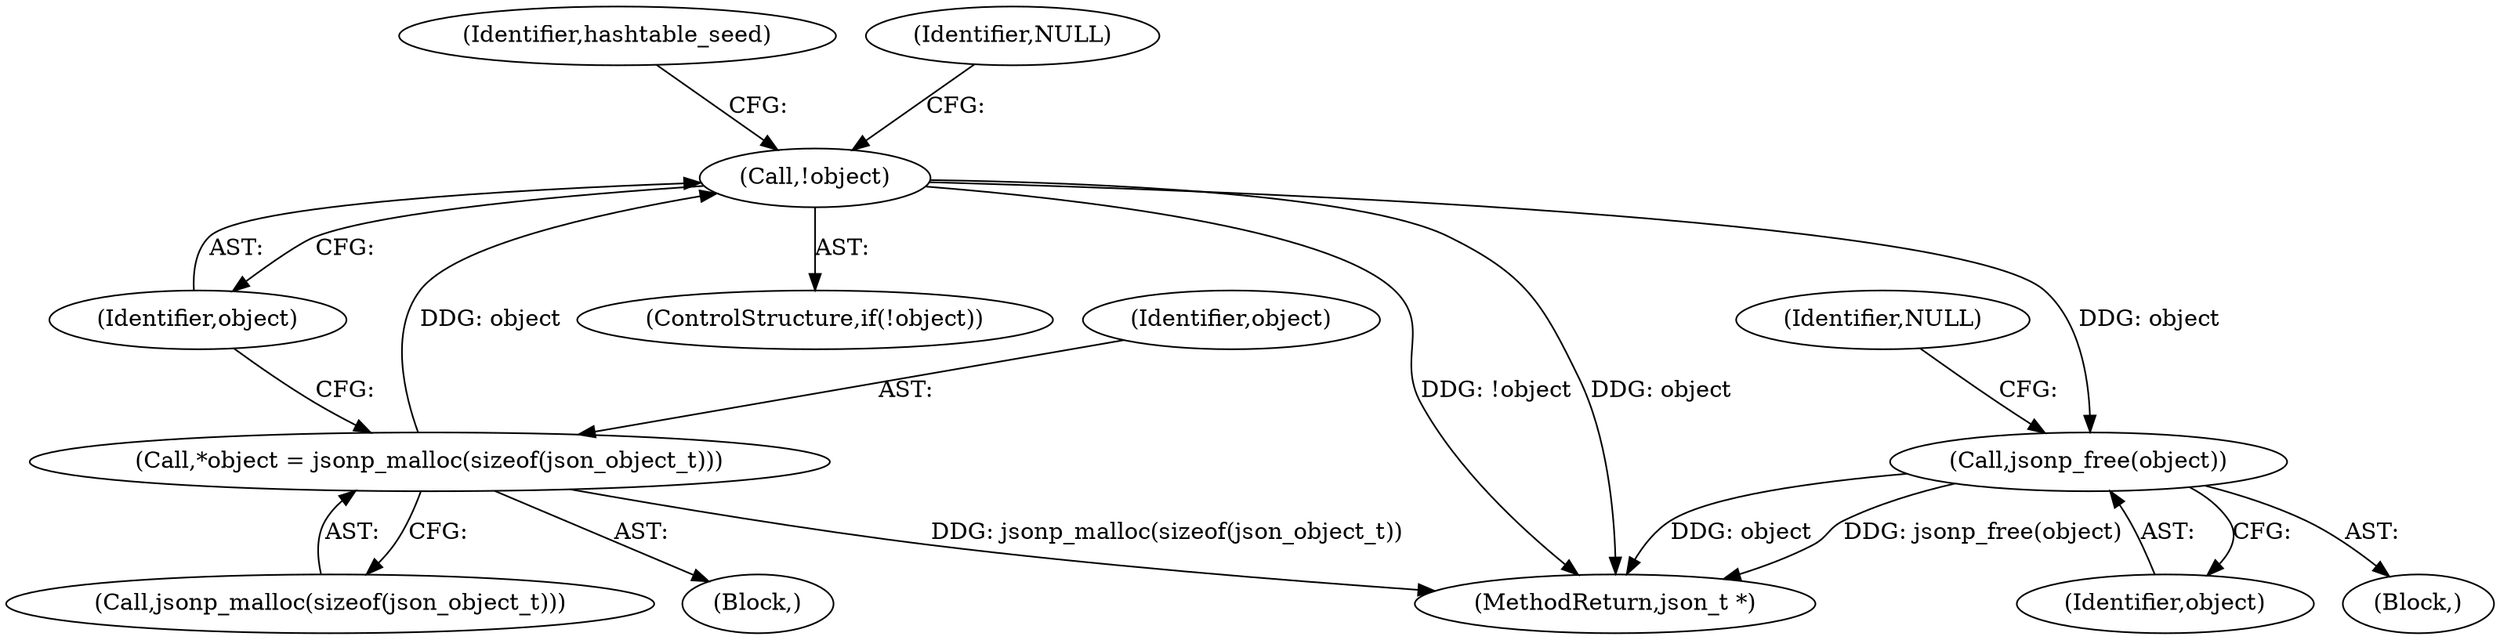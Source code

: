 digraph "0_jansson_8f80c2d83808150724d31793e6ade92749b1faa4_8@API" {
"1000134" [label="(Call,jsonp_free(object))"];
"1000111" [label="(Call,!object)"];
"1000105" [label="(Call,*object = jsonp_malloc(sizeof(json_object_t)))"];
"1000107" [label="(Call,jsonp_malloc(sizeof(json_object_t)))"];
"1000137" [label="(Identifier,NULL)"];
"1000134" [label="(Call,jsonp_free(object))"];
"1000110" [label="(ControlStructure,if(!object))"];
"1000112" [label="(Identifier,object)"];
"1000111" [label="(Call,!object)"];
"1000103" [label="(Block,)"];
"1000117" [label="(Identifier,hashtable_seed)"];
"1000133" [label="(Block,)"];
"1000106" [label="(Identifier,object)"];
"1000135" [label="(Identifier,object)"];
"1000153" [label="(MethodReturn,json_t *)"];
"1000105" [label="(Call,*object = jsonp_malloc(sizeof(json_object_t)))"];
"1000114" [label="(Identifier,NULL)"];
"1000134" -> "1000133"  [label="AST: "];
"1000134" -> "1000135"  [label="CFG: "];
"1000135" -> "1000134"  [label="AST: "];
"1000137" -> "1000134"  [label="CFG: "];
"1000134" -> "1000153"  [label="DDG: object"];
"1000134" -> "1000153"  [label="DDG: jsonp_free(object)"];
"1000111" -> "1000134"  [label="DDG: object"];
"1000111" -> "1000110"  [label="AST: "];
"1000111" -> "1000112"  [label="CFG: "];
"1000112" -> "1000111"  [label="AST: "];
"1000114" -> "1000111"  [label="CFG: "];
"1000117" -> "1000111"  [label="CFG: "];
"1000111" -> "1000153"  [label="DDG: object"];
"1000111" -> "1000153"  [label="DDG: !object"];
"1000105" -> "1000111"  [label="DDG: object"];
"1000105" -> "1000103"  [label="AST: "];
"1000105" -> "1000107"  [label="CFG: "];
"1000106" -> "1000105"  [label="AST: "];
"1000107" -> "1000105"  [label="AST: "];
"1000112" -> "1000105"  [label="CFG: "];
"1000105" -> "1000153"  [label="DDG: jsonp_malloc(sizeof(json_object_t))"];
}
